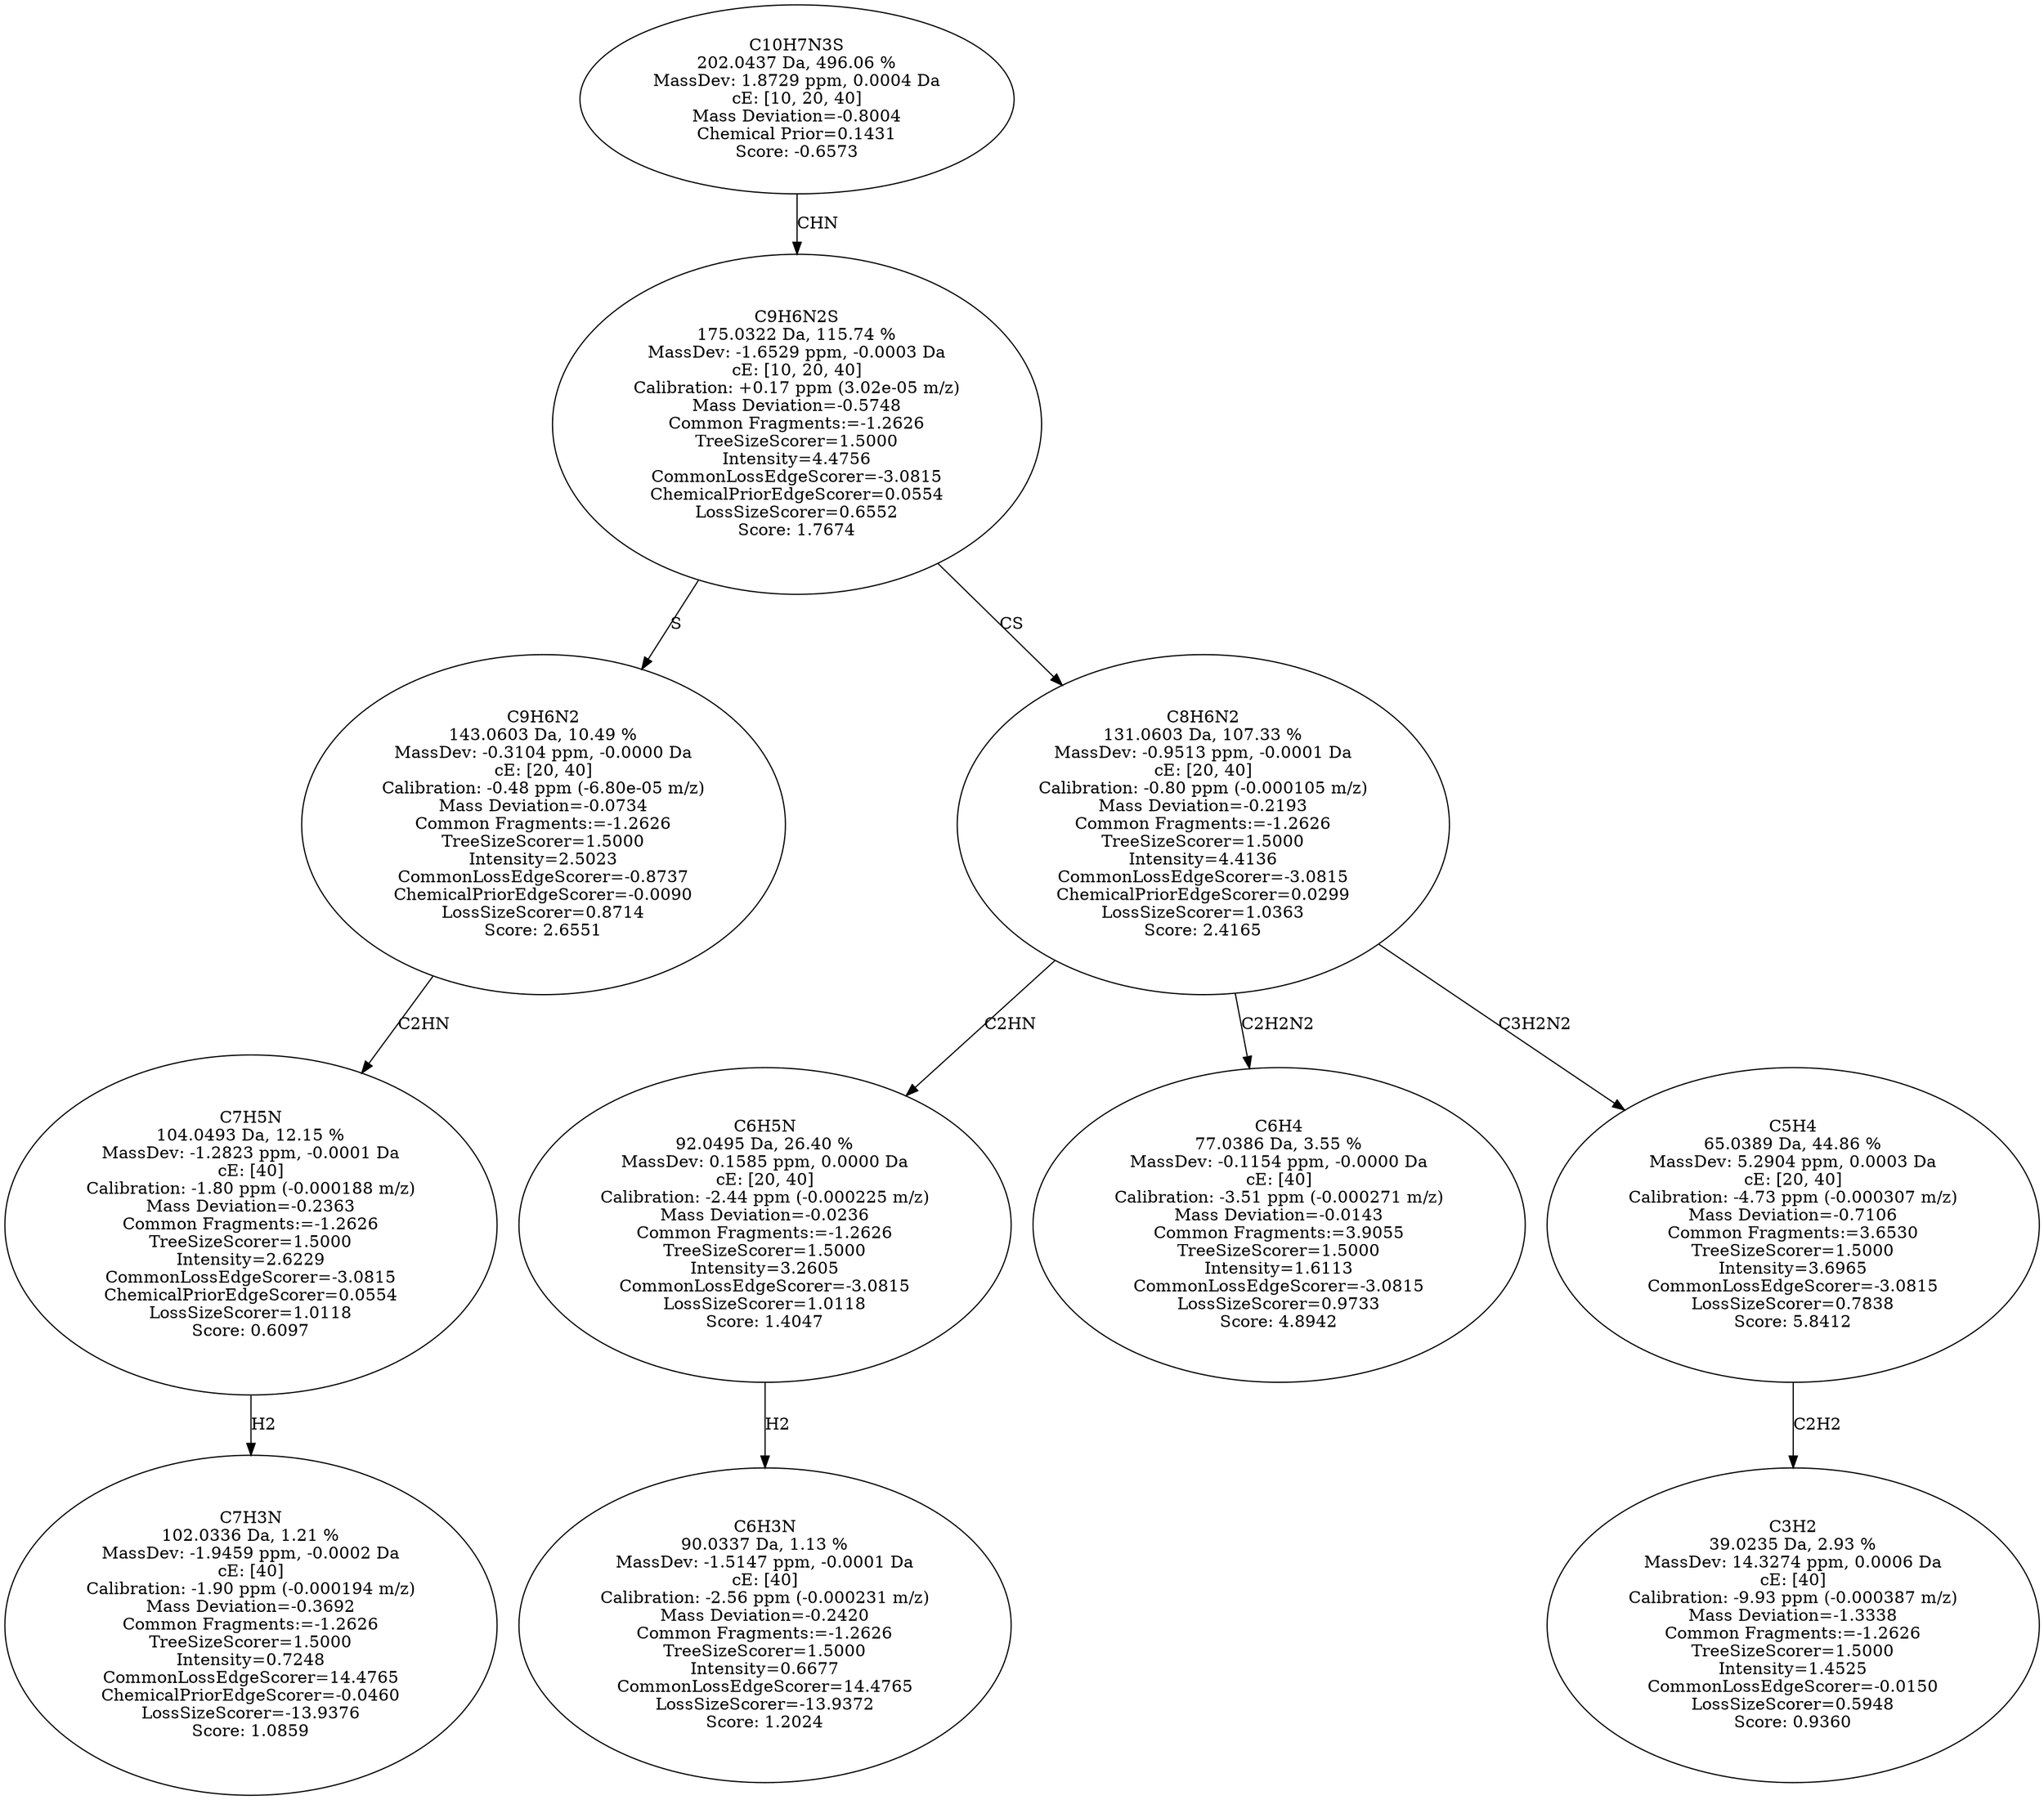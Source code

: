 strict digraph {
v1 [label="C7H3N\n102.0336 Da, 1.21 %\nMassDev: -1.9459 ppm, -0.0002 Da\ncE: [40]\nCalibration: -1.90 ppm (-0.000194 m/z)\nMass Deviation=-0.3692\nCommon Fragments:=-1.2626\nTreeSizeScorer=1.5000\nIntensity=0.7248\nCommonLossEdgeScorer=14.4765\nChemicalPriorEdgeScorer=-0.0460\nLossSizeScorer=-13.9376\nScore: 1.0859"];
v2 [label="C7H5N\n104.0493 Da, 12.15 %\nMassDev: -1.2823 ppm, -0.0001 Da\ncE: [40]\nCalibration: -1.80 ppm (-0.000188 m/z)\nMass Deviation=-0.2363\nCommon Fragments:=-1.2626\nTreeSizeScorer=1.5000\nIntensity=2.6229\nCommonLossEdgeScorer=-3.0815\nChemicalPriorEdgeScorer=0.0554\nLossSizeScorer=1.0118\nScore: 0.6097"];
v3 [label="C9H6N2\n143.0603 Da, 10.49 %\nMassDev: -0.3104 ppm, -0.0000 Da\ncE: [20, 40]\nCalibration: -0.48 ppm (-6.80e-05 m/z)\nMass Deviation=-0.0734\nCommon Fragments:=-1.2626\nTreeSizeScorer=1.5000\nIntensity=2.5023\nCommonLossEdgeScorer=-0.8737\nChemicalPriorEdgeScorer=-0.0090\nLossSizeScorer=0.8714\nScore: 2.6551"];
v4 [label="C6H3N\n90.0337 Da, 1.13 %\nMassDev: -1.5147 ppm, -0.0001 Da\ncE: [40]\nCalibration: -2.56 ppm (-0.000231 m/z)\nMass Deviation=-0.2420\nCommon Fragments:=-1.2626\nTreeSizeScorer=1.5000\nIntensity=0.6677\nCommonLossEdgeScorer=14.4765\nLossSizeScorer=-13.9372\nScore: 1.2024"];
v5 [label="C6H5N\n92.0495 Da, 26.40 %\nMassDev: 0.1585 ppm, 0.0000 Da\ncE: [20, 40]\nCalibration: -2.44 ppm (-0.000225 m/z)\nMass Deviation=-0.0236\nCommon Fragments:=-1.2626\nTreeSizeScorer=1.5000\nIntensity=3.2605\nCommonLossEdgeScorer=-3.0815\nLossSizeScorer=1.0118\nScore: 1.4047"];
v6 [label="C6H4\n77.0386 Da, 3.55 %\nMassDev: -0.1154 ppm, -0.0000 Da\ncE: [40]\nCalibration: -3.51 ppm (-0.000271 m/z)\nMass Deviation=-0.0143\nCommon Fragments:=3.9055\nTreeSizeScorer=1.5000\nIntensity=1.6113\nCommonLossEdgeScorer=-3.0815\nLossSizeScorer=0.9733\nScore: 4.8942"];
v7 [label="C3H2\n39.0235 Da, 2.93 %\nMassDev: 14.3274 ppm, 0.0006 Da\ncE: [40]\nCalibration: -9.93 ppm (-0.000387 m/z)\nMass Deviation=-1.3338\nCommon Fragments:=-1.2626\nTreeSizeScorer=1.5000\nIntensity=1.4525\nCommonLossEdgeScorer=-0.0150\nLossSizeScorer=0.5948\nScore: 0.9360"];
v8 [label="C5H4\n65.0389 Da, 44.86 %\nMassDev: 5.2904 ppm, 0.0003 Da\ncE: [20, 40]\nCalibration: -4.73 ppm (-0.000307 m/z)\nMass Deviation=-0.7106\nCommon Fragments:=3.6530\nTreeSizeScorer=1.5000\nIntensity=3.6965\nCommonLossEdgeScorer=-3.0815\nLossSizeScorer=0.7838\nScore: 5.8412"];
v9 [label="C8H6N2\n131.0603 Da, 107.33 %\nMassDev: -0.9513 ppm, -0.0001 Da\ncE: [20, 40]\nCalibration: -0.80 ppm (-0.000105 m/z)\nMass Deviation=-0.2193\nCommon Fragments:=-1.2626\nTreeSizeScorer=1.5000\nIntensity=4.4136\nCommonLossEdgeScorer=-3.0815\nChemicalPriorEdgeScorer=0.0299\nLossSizeScorer=1.0363\nScore: 2.4165"];
v10 [label="C9H6N2S\n175.0322 Da, 115.74 %\nMassDev: -1.6529 ppm, -0.0003 Da\ncE: [10, 20, 40]\nCalibration: +0.17 ppm (3.02e-05 m/z)\nMass Deviation=-0.5748\nCommon Fragments:=-1.2626\nTreeSizeScorer=1.5000\nIntensity=4.4756\nCommonLossEdgeScorer=-3.0815\nChemicalPriorEdgeScorer=0.0554\nLossSizeScorer=0.6552\nScore: 1.7674"];
v11 [label="C10H7N3S\n202.0437 Da, 496.06 %\nMassDev: 1.8729 ppm, 0.0004 Da\ncE: [10, 20, 40]\nMass Deviation=-0.8004\nChemical Prior=0.1431\nScore: -0.6573"];
v2 -> v1 [label="H2"];
v3 -> v2 [label="C2HN"];
v10 -> v3 [label="S"];
v5 -> v4 [label="H2"];
v9 -> v5 [label="C2HN"];
v9 -> v6 [label="C2H2N2"];
v8 -> v7 [label="C2H2"];
v9 -> v8 [label="C3H2N2"];
v10 -> v9 [label="CS"];
v11 -> v10 [label="CHN"];
}